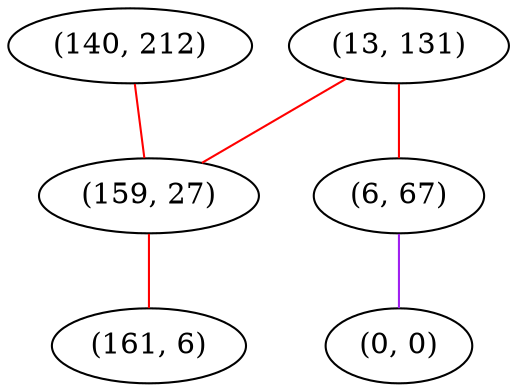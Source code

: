 graph "" {
"(140, 212)";
"(13, 131)";
"(6, 67)";
"(159, 27)";
"(0, 0)";
"(161, 6)";
"(140, 212)" -- "(159, 27)"  [color=red, key=0, weight=1];
"(13, 131)" -- "(6, 67)"  [color=red, key=0, weight=1];
"(13, 131)" -- "(159, 27)"  [color=red, key=0, weight=1];
"(6, 67)" -- "(0, 0)"  [color=purple, key=0, weight=4];
"(159, 27)" -- "(161, 6)"  [color=red, key=0, weight=1];
}
